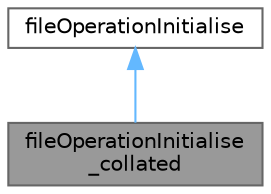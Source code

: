 digraph "fileOperationInitialise_collated"
{
 // LATEX_PDF_SIZE
  bgcolor="transparent";
  edge [fontname=Helvetica,fontsize=10,labelfontname=Helvetica,labelfontsize=10];
  node [fontname=Helvetica,fontsize=10,shape=box,height=0.2,width=0.4];
  Node1 [id="Node000001",label="fileOperationInitialise\l_collated",height=0.2,width=0.4,color="gray40", fillcolor="grey60", style="filled", fontcolor="black",tooltip=" "];
  Node2 -> Node1 [id="edge1_Node000001_Node000002",dir="back",color="steelblue1",style="solid",tooltip=" "];
  Node2 [id="Node000002",label="fileOperationInitialise",height=0.2,width=0.4,color="gray40", fillcolor="white", style="filled",URL="$classFoam_1_1fileOperations_1_1fileOperationInitialise.html",tooltip=" "];
}
